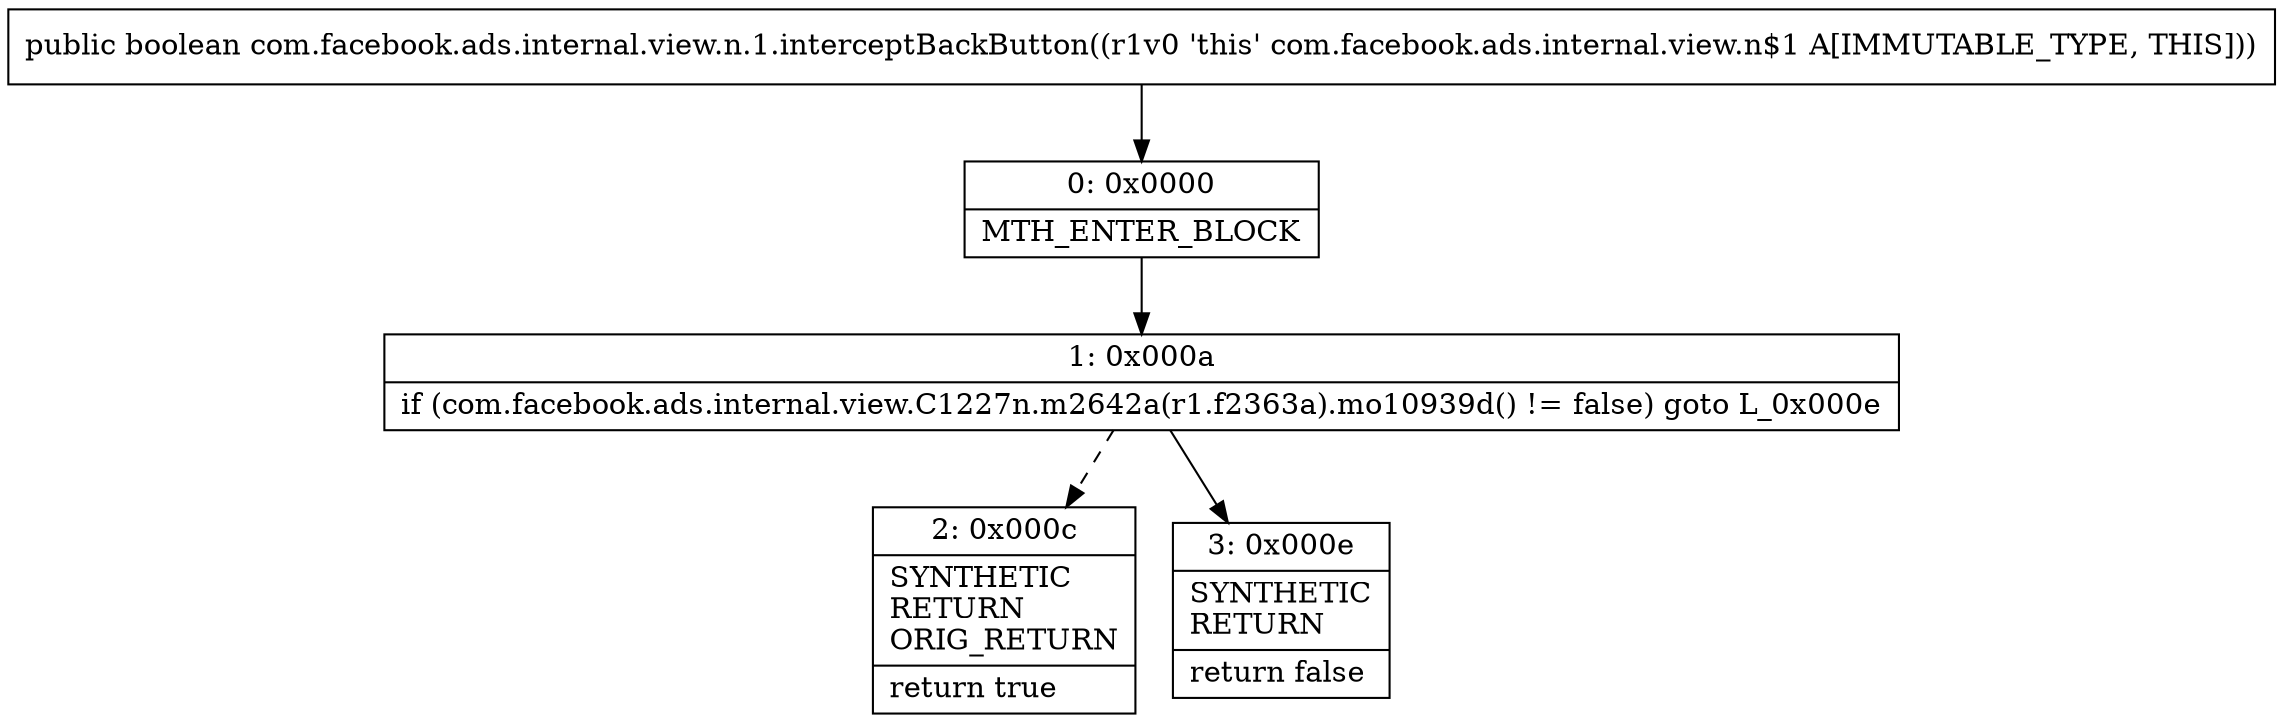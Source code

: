 digraph "CFG forcom.facebook.ads.internal.view.n.1.interceptBackButton()Z" {
Node_0 [shape=record,label="{0\:\ 0x0000|MTH_ENTER_BLOCK\l}"];
Node_1 [shape=record,label="{1\:\ 0x000a|if (com.facebook.ads.internal.view.C1227n.m2642a(r1.f2363a).mo10939d() != false) goto L_0x000e\l}"];
Node_2 [shape=record,label="{2\:\ 0x000c|SYNTHETIC\lRETURN\lORIG_RETURN\l|return true\l}"];
Node_3 [shape=record,label="{3\:\ 0x000e|SYNTHETIC\lRETURN\l|return false\l}"];
MethodNode[shape=record,label="{public boolean com.facebook.ads.internal.view.n.1.interceptBackButton((r1v0 'this' com.facebook.ads.internal.view.n$1 A[IMMUTABLE_TYPE, THIS])) }"];
MethodNode -> Node_0;
Node_0 -> Node_1;
Node_1 -> Node_2[style=dashed];
Node_1 -> Node_3;
}

